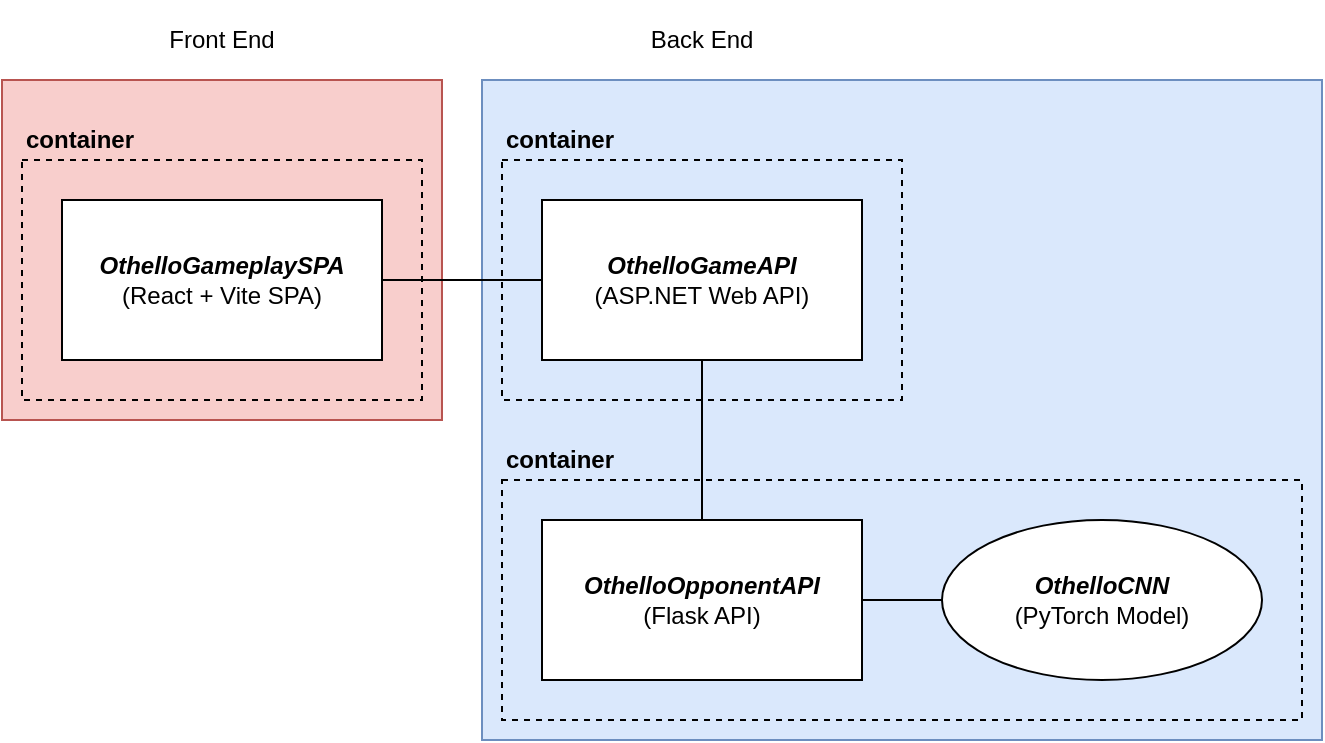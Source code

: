 <mxfile version="23.0.2" type="device">
  <diagram name="Page-1" id="2un9g41dxUAmrrXBXDzN">
    <mxGraphModel dx="989" dy="577" grid="0" gridSize="10" guides="1" tooltips="1" connect="1" arrows="1" fold="1" page="1" pageScale="1" pageWidth="1169" pageHeight="827" math="0" shadow="0">
      <root>
        <mxCell id="0" />
        <mxCell id="1" parent="0" />
        <mxCell id="0Lodwt2PpQIvKMGvRha5-10" value="" style="rounded=0;whiteSpace=wrap;html=1;fillColor=#dae8fc;strokeColor=#6c8ebf;" parent="1" vertex="1">
          <mxGeometry x="570" y="140" width="420" height="330" as="geometry" />
        </mxCell>
        <mxCell id="0Lodwt2PpQIvKMGvRha5-17" value="" style="rounded=0;whiteSpace=wrap;html=1;fillColor=none;dashed=1;strokeColor=default;" parent="1" vertex="1">
          <mxGeometry x="580" y="340" width="400" height="120" as="geometry" />
        </mxCell>
        <mxCell id="0Lodwt2PpQIvKMGvRha5-16" value="" style="rounded=0;whiteSpace=wrap;html=1;fillColor=none;dashed=1;strokeColor=default;" parent="1" vertex="1">
          <mxGeometry x="580" y="180" width="200" height="120" as="geometry" />
        </mxCell>
        <mxCell id="0Lodwt2PpQIvKMGvRha5-9" value="" style="rounded=0;whiteSpace=wrap;html=1;fillColor=#f8cecc;strokeColor=#b85450;" parent="1" vertex="1">
          <mxGeometry x="330" y="140" width="220" height="170" as="geometry" />
        </mxCell>
        <mxCell id="0Lodwt2PpQIvKMGvRha5-15" value="" style="rounded=0;whiteSpace=wrap;html=1;fillColor=none;dashed=1;strokeColor=default;" parent="1" vertex="1">
          <mxGeometry x="340" y="180" width="200" height="120" as="geometry" />
        </mxCell>
        <mxCell id="0Lodwt2PpQIvKMGvRha5-1" value="&lt;b&gt;&lt;i&gt;OthelloGameplaySPA&lt;/i&gt;&lt;/b&gt;&lt;br&gt;(React + Vite SPA)" style="rounded=0;whiteSpace=wrap;html=1;" parent="1" vertex="1">
          <mxGeometry x="360" y="200" width="160" height="80" as="geometry" />
        </mxCell>
        <mxCell id="0Lodwt2PpQIvKMGvRha5-2" value="&lt;b&gt;&lt;i&gt;OthelloGameAPI&lt;/i&gt;&lt;/b&gt;&lt;br&gt;(ASP.NET Web API)" style="rounded=0;whiteSpace=wrap;html=1;" parent="1" vertex="1">
          <mxGeometry x="600" y="200" width="160" height="80" as="geometry" />
        </mxCell>
        <mxCell id="0Lodwt2PpQIvKMGvRha5-3" value="&lt;b&gt;&lt;i&gt;OthelloOpponentAPI&lt;/i&gt;&lt;/b&gt;&lt;br&gt;(Flask API)" style="rounded=0;whiteSpace=wrap;html=1;" parent="1" vertex="1">
          <mxGeometry x="600" y="360" width="160" height="80" as="geometry" />
        </mxCell>
        <mxCell id="0Lodwt2PpQIvKMGvRha5-5" value="&lt;b&gt;&lt;i&gt;OthelloCNN&lt;/i&gt;&lt;/b&gt;&lt;br&gt;(PyTorch Model)" style="ellipse;whiteSpace=wrap;html=1;" parent="1" vertex="1">
          <mxGeometry x="800" y="360" width="160" height="80" as="geometry" />
        </mxCell>
        <mxCell id="0Lodwt2PpQIvKMGvRha5-6" value="" style="endArrow=none;html=1;rounded=0;" parent="1" source="0Lodwt2PpQIvKMGvRha5-1" target="0Lodwt2PpQIvKMGvRha5-2" edge="1">
          <mxGeometry width="50" height="50" relative="1" as="geometry">
            <mxPoint x="600" y="330" as="sourcePoint" />
            <mxPoint x="650" y="280" as="targetPoint" />
          </mxGeometry>
        </mxCell>
        <mxCell id="0Lodwt2PpQIvKMGvRha5-7" value="" style="endArrow=none;html=1;rounded=0;" parent="1" source="0Lodwt2PpQIvKMGvRha5-3" target="0Lodwt2PpQIvKMGvRha5-2" edge="1">
          <mxGeometry width="50" height="50" relative="1" as="geometry">
            <mxPoint x="530" y="250" as="sourcePoint" />
            <mxPoint x="610" y="250" as="targetPoint" />
          </mxGeometry>
        </mxCell>
        <mxCell id="0Lodwt2PpQIvKMGvRha5-8" value="" style="endArrow=none;html=1;rounded=0;" parent="1" source="0Lodwt2PpQIvKMGvRha5-5" target="0Lodwt2PpQIvKMGvRha5-3" edge="1">
          <mxGeometry width="50" height="50" relative="1" as="geometry">
            <mxPoint x="690" y="370" as="sourcePoint" />
            <mxPoint x="690" y="290" as="targetPoint" />
          </mxGeometry>
        </mxCell>
        <mxCell id="0Lodwt2PpQIvKMGvRha5-11" value="Front End" style="text;html=1;strokeColor=none;fillColor=none;align=center;verticalAlign=middle;whiteSpace=wrap;rounded=0;" parent="1" vertex="1">
          <mxGeometry x="360" y="100" width="160" height="40" as="geometry" />
        </mxCell>
        <mxCell id="0Lodwt2PpQIvKMGvRha5-12" value="Back End" style="text;html=1;strokeColor=none;fillColor=none;align=center;verticalAlign=middle;whiteSpace=wrap;rounded=0;" parent="1" vertex="1">
          <mxGeometry x="600" y="100" width="160" height="40" as="geometry" />
        </mxCell>
        <mxCell id="0Lodwt2PpQIvKMGvRha5-18" value="&lt;b&gt;container&lt;/b&gt;" style="text;html=1;strokeColor=none;fillColor=none;align=left;verticalAlign=middle;whiteSpace=wrap;rounded=0;fontStyle=0" parent="1" vertex="1">
          <mxGeometry x="580" y="160" width="100" height="20" as="geometry" />
        </mxCell>
        <mxCell id="0Lodwt2PpQIvKMGvRha5-19" value="&lt;b&gt;container&lt;/b&gt;" style="text;html=1;strokeColor=none;fillColor=none;align=left;verticalAlign=middle;whiteSpace=wrap;rounded=0;fontStyle=0" parent="1" vertex="1">
          <mxGeometry x="340" y="160" width="100" height="20" as="geometry" />
        </mxCell>
        <mxCell id="0Lodwt2PpQIvKMGvRha5-20" value="&lt;b&gt;container&lt;/b&gt;" style="text;html=1;strokeColor=none;fillColor=none;align=left;verticalAlign=middle;whiteSpace=wrap;rounded=0;fontStyle=0" parent="1" vertex="1">
          <mxGeometry x="580" y="320" width="100" height="20" as="geometry" />
        </mxCell>
      </root>
    </mxGraphModel>
  </diagram>
</mxfile>
